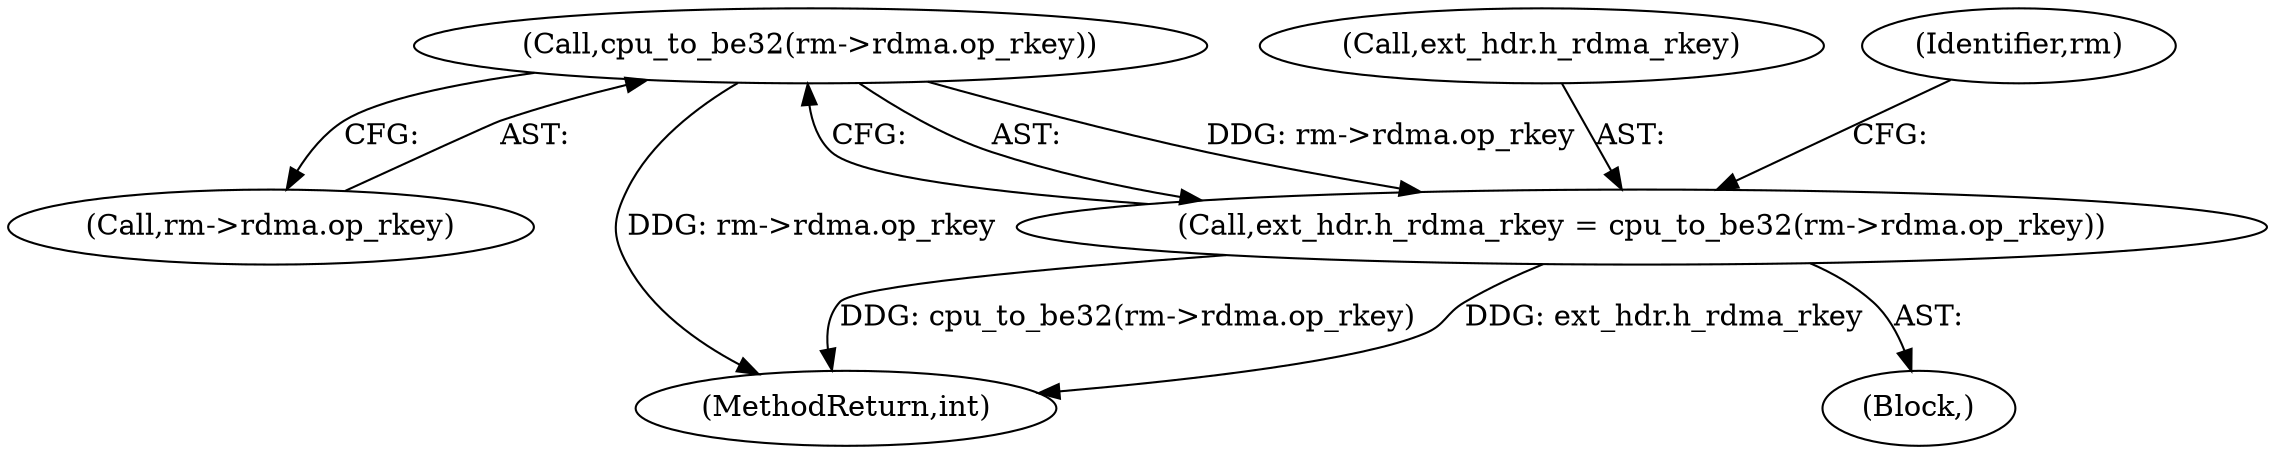 digraph "0_linux_6094628bfd94323fc1cea05ec2c6affd98c18f7f@pointer" {
"1000477" [label="(Call,cpu_to_be32(rm->rdma.op_rkey))"];
"1000473" [label="(Call,ext_hdr.h_rdma_rkey = cpu_to_be32(rm->rdma.op_rkey))"];
"1000473" [label="(Call,ext_hdr.h_rdma_rkey = cpu_to_be32(rm->rdma.op_rkey))"];
"1000474" [label="(Call,ext_hdr.h_rdma_rkey)"];
"1000478" [label="(Call,rm->rdma.op_rkey)"];
"1000477" [label="(Call,cpu_to_be32(rm->rdma.op_rkey))"];
"1000487" [label="(Identifier,rm)"];
"1001051" [label="(MethodReturn,int)"];
"1000471" [label="(Block,)"];
"1000477" -> "1000473"  [label="AST: "];
"1000477" -> "1000478"  [label="CFG: "];
"1000478" -> "1000477"  [label="AST: "];
"1000473" -> "1000477"  [label="CFG: "];
"1000477" -> "1001051"  [label="DDG: rm->rdma.op_rkey"];
"1000477" -> "1000473"  [label="DDG: rm->rdma.op_rkey"];
"1000473" -> "1000471"  [label="AST: "];
"1000474" -> "1000473"  [label="AST: "];
"1000487" -> "1000473"  [label="CFG: "];
"1000473" -> "1001051"  [label="DDG: ext_hdr.h_rdma_rkey"];
"1000473" -> "1001051"  [label="DDG: cpu_to_be32(rm->rdma.op_rkey)"];
}
